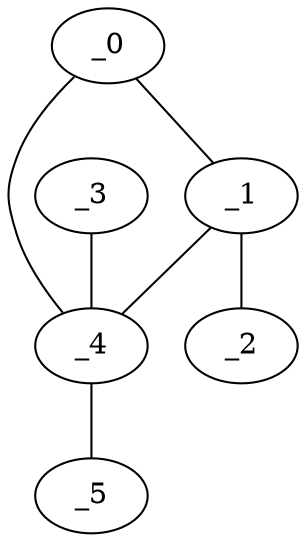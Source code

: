 graph MP1_0137 {
	_0	 [x="1.53483",
		y="1.37154"];
	_1	 [x="2.47512",
		y="2.9294"];
	_0 -- _1;
	_4	 [x="0.51",
		y=3];
	_0 -- _4;
	_2	 [x="2.35259",
		y="0.120742"];
	_1 -- _2;
	_1 -- _4;
	_3	 [x="0.381336",
		y="0.0442525"];
	_3 -- _4;
	_5	 [x="1.15064",
		y="1.89527"];
	_4 -- _5;
}
